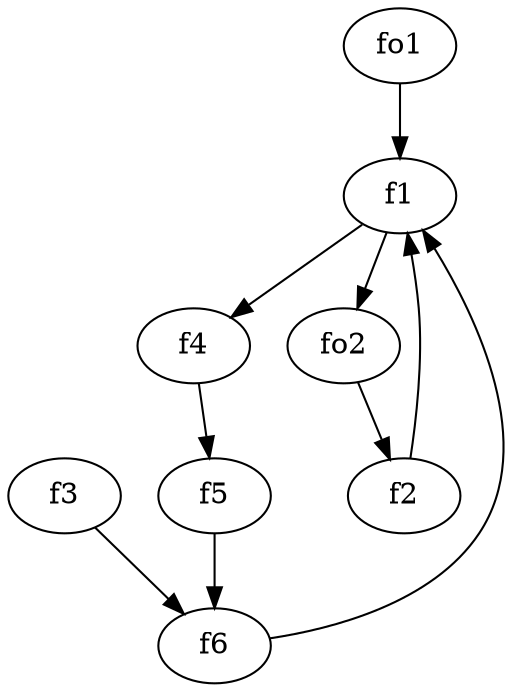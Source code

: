 strict digraph  {
f1;
f2;
f3;
f4;
f5;
f6;
fo1;
fo2;
f1 -> f4  [weight=2];
f1 -> fo2  [weight=2];
f2 -> f1  [weight=2];
f3 -> f6  [weight=2];
f4 -> f5  [weight=2];
f5 -> f6  [weight=2];
f6 -> f1  [weight=2];
fo1 -> f1  [weight=2];
fo2 -> f2  [weight=2];
}
